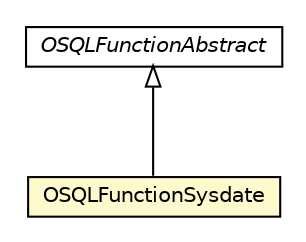 #!/usr/local/bin/dot
#
# Class diagram 
# Generated by UMLGraph version R5_6-24-gf6e263 (http://www.umlgraph.org/)
#

digraph G {
	edge [fontname="Helvetica",fontsize=10,labelfontname="Helvetica",labelfontsize=10];
	node [fontname="Helvetica",fontsize=10,shape=plaintext];
	nodesep=0.25;
	ranksep=0.5;
	// com.orientechnologies.orient.core.sql.functions.OSQLFunctionAbstract
	c3410842 [label=<<table title="com.orientechnologies.orient.core.sql.functions.OSQLFunctionAbstract" border="0" cellborder="1" cellspacing="0" cellpadding="2" port="p" href="../OSQLFunctionAbstract.html">
		<tr><td><table border="0" cellspacing="0" cellpadding="1">
<tr><td align="center" balign="center"><font face="Helvetica-Oblique"> OSQLFunctionAbstract </font></td></tr>
		</table></td></tr>
		</table>>, URL="../OSQLFunctionAbstract.html", fontname="Helvetica", fontcolor="black", fontsize=10.0];
	// com.orientechnologies.orient.core.sql.functions.misc.OSQLFunctionSysdate
	c3410850 [label=<<table title="com.orientechnologies.orient.core.sql.functions.misc.OSQLFunctionSysdate" border="0" cellborder="1" cellspacing="0" cellpadding="2" port="p" bgcolor="lemonChiffon" href="./OSQLFunctionSysdate.html">
		<tr><td><table border="0" cellspacing="0" cellpadding="1">
<tr><td align="center" balign="center"> OSQLFunctionSysdate </td></tr>
		</table></td></tr>
		</table>>, URL="./OSQLFunctionSysdate.html", fontname="Helvetica", fontcolor="black", fontsize=10.0];
	//com.orientechnologies.orient.core.sql.functions.misc.OSQLFunctionSysdate extends com.orientechnologies.orient.core.sql.functions.OSQLFunctionAbstract
	c3410842:p -> c3410850:p [dir=back,arrowtail=empty];
}

